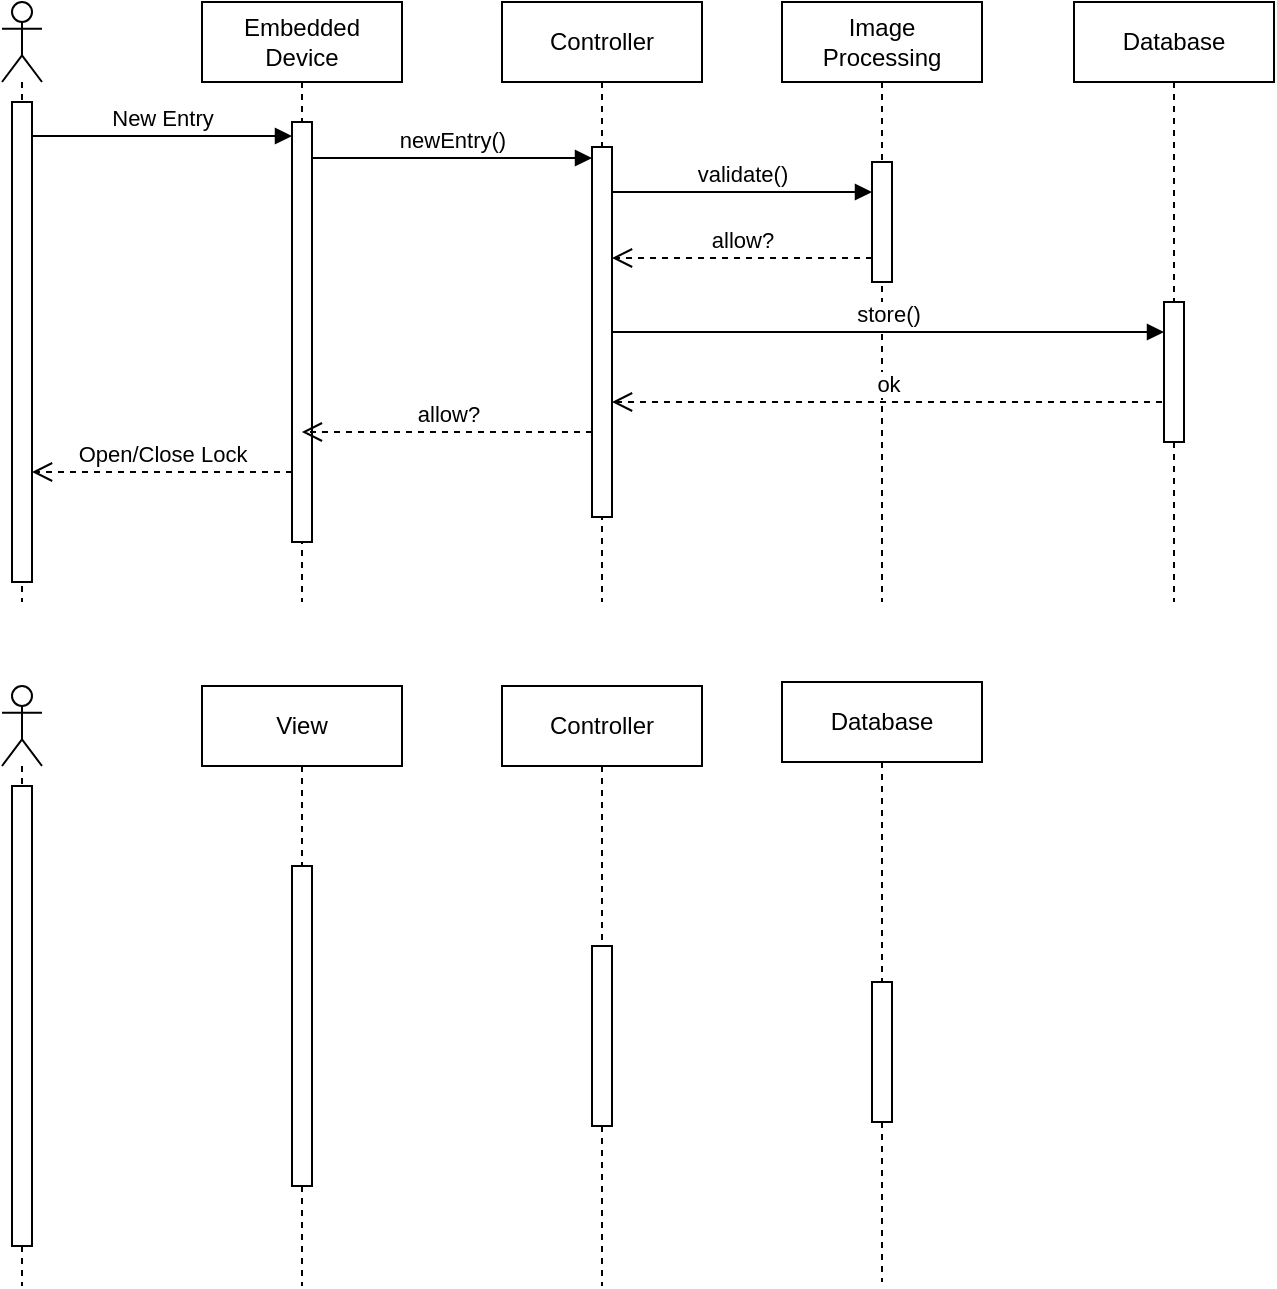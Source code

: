 <mxfile version="24.0.7" type="github">
  <diagram name="Page-1" id="WpCL8ZeLkiyB8eYFa57P">
    <mxGraphModel dx="1183" dy="617" grid="1" gridSize="10" guides="1" tooltips="1" connect="1" arrows="1" fold="1" page="1" pageScale="1" pageWidth="850" pageHeight="1100" math="0" shadow="0">
      <root>
        <mxCell id="0" />
        <mxCell id="1" parent="0" />
        <mxCell id="62rKB5Cqy3utpLoXq6eb-1" value="Embedded&lt;br&gt;Device" style="shape=umlLifeline;perimeter=lifelinePerimeter;whiteSpace=wrap;html=1;container=1;dropTarget=0;collapsible=0;recursiveResize=0;outlineConnect=0;portConstraint=eastwest;newEdgeStyle={&quot;curved&quot;:0,&quot;rounded&quot;:0};" vertex="1" parent="1">
          <mxGeometry x="160" y="30" width="100" height="300" as="geometry" />
        </mxCell>
        <mxCell id="62rKB5Cqy3utpLoXq6eb-2" value="" style="html=1;points=[[0,0,0,0,5],[0,1,0,0,-5],[1,0,0,0,5],[1,1,0,0,-5]];perimeter=orthogonalPerimeter;outlineConnect=0;targetShapes=umlLifeline;portConstraint=eastwest;newEdgeStyle={&quot;curved&quot;:0,&quot;rounded&quot;:0};" vertex="1" parent="62rKB5Cqy3utpLoXq6eb-1">
          <mxGeometry x="45" y="60" width="10" height="210" as="geometry" />
        </mxCell>
        <mxCell id="62rKB5Cqy3utpLoXq6eb-3" value="Database" style="shape=umlLifeline;perimeter=lifelinePerimeter;whiteSpace=wrap;html=1;container=1;dropTarget=0;collapsible=0;recursiveResize=0;outlineConnect=0;portConstraint=eastwest;newEdgeStyle={&quot;curved&quot;:0,&quot;rounded&quot;:0};" vertex="1" parent="1">
          <mxGeometry x="596" y="30" width="100" height="300" as="geometry" />
        </mxCell>
        <mxCell id="62rKB5Cqy3utpLoXq6eb-4" value="" style="html=1;points=[[0,0,0,0,5],[0,1,0,0,-5],[1,0,0,0,5],[1,1,0,0,-5]];perimeter=orthogonalPerimeter;outlineConnect=0;targetShapes=umlLifeline;portConstraint=eastwest;newEdgeStyle={&quot;curved&quot;:0,&quot;rounded&quot;:0};" vertex="1" parent="62rKB5Cqy3utpLoXq6eb-3">
          <mxGeometry x="45" y="150" width="10" height="70" as="geometry" />
        </mxCell>
        <mxCell id="62rKB5Cqy3utpLoXq6eb-5" value="Controller" style="shape=umlLifeline;perimeter=lifelinePerimeter;whiteSpace=wrap;html=1;container=1;dropTarget=0;collapsible=0;recursiveResize=0;outlineConnect=0;portConstraint=eastwest;newEdgeStyle={&quot;curved&quot;:0,&quot;rounded&quot;:0};" vertex="1" parent="1">
          <mxGeometry x="310" y="30" width="100" height="300" as="geometry" />
        </mxCell>
        <mxCell id="62rKB5Cqy3utpLoXq6eb-6" value="" style="html=1;points=[[0,0,0,0,5],[0,1,0,0,-5],[1,0,0,0,5],[1,1,0,0,-5]];perimeter=orthogonalPerimeter;outlineConnect=0;targetShapes=umlLifeline;portConstraint=eastwest;newEdgeStyle={&quot;curved&quot;:0,&quot;rounded&quot;:0};" vertex="1" parent="62rKB5Cqy3utpLoXq6eb-5">
          <mxGeometry x="45" y="72.5" width="10" height="185" as="geometry" />
        </mxCell>
        <mxCell id="62rKB5Cqy3utpLoXq6eb-7" value="Image&lt;br&gt;Processing" style="shape=umlLifeline;perimeter=lifelinePerimeter;whiteSpace=wrap;html=1;container=1;dropTarget=0;collapsible=0;recursiveResize=0;outlineConnect=0;portConstraint=eastwest;newEdgeStyle={&quot;curved&quot;:0,&quot;rounded&quot;:0};" vertex="1" parent="1">
          <mxGeometry x="450" y="30" width="100" height="300" as="geometry" />
        </mxCell>
        <mxCell id="62rKB5Cqy3utpLoXq6eb-8" value="" style="html=1;points=[[0,0,0,0,5],[0,1,0,0,-5],[1,0,0,0,5],[1,1,0,0,-5]];perimeter=orthogonalPerimeter;outlineConnect=0;targetShapes=umlLifeline;portConstraint=eastwest;newEdgeStyle={&quot;curved&quot;:0,&quot;rounded&quot;:0};" vertex="1" parent="62rKB5Cqy3utpLoXq6eb-7">
          <mxGeometry x="45" y="80" width="10" height="60" as="geometry" />
        </mxCell>
        <mxCell id="62rKB5Cqy3utpLoXq6eb-9" value="newEntry()" style="html=1;verticalAlign=bottom;endArrow=block;curved=0;rounded=0;" edge="1" parent="1">
          <mxGeometry width="80" relative="1" as="geometry">
            <mxPoint x="215" y="108.0" as="sourcePoint" />
            <mxPoint x="355" y="108" as="targetPoint" />
          </mxGeometry>
        </mxCell>
        <mxCell id="62rKB5Cqy3utpLoXq6eb-11" value="validate()" style="html=1;verticalAlign=bottom;endArrow=block;curved=0;rounded=0;" edge="1" parent="1">
          <mxGeometry width="80" relative="1" as="geometry">
            <mxPoint x="365" y="125.0" as="sourcePoint" />
            <mxPoint x="495" y="125" as="targetPoint" />
          </mxGeometry>
        </mxCell>
        <mxCell id="62rKB5Cqy3utpLoXq6eb-13" value="allow?" style="html=1;verticalAlign=bottom;endArrow=open;dashed=1;endSize=8;curved=0;rounded=0;" edge="1" parent="1">
          <mxGeometry relative="1" as="geometry">
            <mxPoint x="495" y="158" as="sourcePoint" />
            <mxPoint x="365" y="158" as="targetPoint" />
          </mxGeometry>
        </mxCell>
        <mxCell id="62rKB5Cqy3utpLoXq6eb-16" value="" style="shape=umlLifeline;perimeter=lifelinePerimeter;whiteSpace=wrap;html=1;container=1;dropTarget=0;collapsible=0;recursiveResize=0;outlineConnect=0;portConstraint=eastwest;newEdgeStyle={&quot;curved&quot;:0,&quot;rounded&quot;:0};participant=umlActor;" vertex="1" parent="1">
          <mxGeometry x="60" y="30" width="20" height="300" as="geometry" />
        </mxCell>
        <mxCell id="62rKB5Cqy3utpLoXq6eb-17" value="" style="html=1;points=[[0,0,0,0,5],[0,1,0,0,-5],[1,0,0,0,5],[1,1,0,0,-5]];perimeter=orthogonalPerimeter;outlineConnect=0;targetShapes=umlLifeline;portConstraint=eastwest;newEdgeStyle={&quot;curved&quot;:0,&quot;rounded&quot;:0};" vertex="1" parent="62rKB5Cqy3utpLoXq6eb-16">
          <mxGeometry x="5" y="50" width="10" height="240" as="geometry" />
        </mxCell>
        <mxCell id="62rKB5Cqy3utpLoXq6eb-18" value="New Entry" style="html=1;verticalAlign=bottom;endArrow=block;curved=0;rounded=0;" edge="1" parent="1" target="62rKB5Cqy3utpLoXq6eb-2">
          <mxGeometry width="80" relative="1" as="geometry">
            <mxPoint x="75" y="97" as="sourcePoint" />
            <mxPoint x="170" y="97" as="targetPoint" />
          </mxGeometry>
        </mxCell>
        <mxCell id="62rKB5Cqy3utpLoXq6eb-20" value="store()" style="html=1;verticalAlign=bottom;endArrow=block;curved=0;rounded=0;" edge="1" parent="1" source="62rKB5Cqy3utpLoXq6eb-6" target="62rKB5Cqy3utpLoXq6eb-4">
          <mxGeometry width="80" relative="1" as="geometry">
            <mxPoint x="370" y="190" as="sourcePoint" />
            <mxPoint x="450" y="190" as="targetPoint" />
          </mxGeometry>
        </mxCell>
        <mxCell id="62rKB5Cqy3utpLoXq6eb-21" value="ok" style="html=1;verticalAlign=bottom;endArrow=open;dashed=1;endSize=8;curved=0;rounded=0;" edge="1" parent="1" target="62rKB5Cqy3utpLoXq6eb-6">
          <mxGeometry relative="1" as="geometry">
            <mxPoint x="640" y="230" as="sourcePoint" />
            <mxPoint x="560" y="230" as="targetPoint" />
          </mxGeometry>
        </mxCell>
        <mxCell id="62rKB5Cqy3utpLoXq6eb-22" value="allow?" style="html=1;verticalAlign=bottom;endArrow=open;dashed=1;endSize=8;curved=0;rounded=0;" edge="1" parent="1">
          <mxGeometry relative="1" as="geometry">
            <mxPoint x="355" y="245" as="sourcePoint" />
            <mxPoint x="209.929" y="245" as="targetPoint" />
          </mxGeometry>
        </mxCell>
        <mxCell id="62rKB5Cqy3utpLoXq6eb-23" value="Open/Close Lock" style="html=1;verticalAlign=bottom;endArrow=open;dashed=1;endSize=8;curved=0;rounded=0;" edge="1" parent="1">
          <mxGeometry relative="1" as="geometry">
            <mxPoint x="205" y="265" as="sourcePoint" />
            <mxPoint x="75" y="265" as="targetPoint" />
          </mxGeometry>
        </mxCell>
        <mxCell id="62rKB5Cqy3utpLoXq6eb-31" value="" style="shape=umlLifeline;perimeter=lifelinePerimeter;whiteSpace=wrap;html=1;container=1;dropTarget=0;collapsible=0;recursiveResize=0;outlineConnect=0;portConstraint=eastwest;newEdgeStyle={&quot;curved&quot;:0,&quot;rounded&quot;:0};participant=umlActor;" vertex="1" parent="1">
          <mxGeometry x="60" y="372" width="20" height="300" as="geometry" />
        </mxCell>
        <mxCell id="62rKB5Cqy3utpLoXq6eb-32" value="" style="html=1;points=[[0,0,0,0,5],[0,1,0,0,-5],[1,0,0,0,5],[1,1,0,0,-5]];perimeter=orthogonalPerimeter;outlineConnect=0;targetShapes=umlLifeline;portConstraint=eastwest;newEdgeStyle={&quot;curved&quot;:0,&quot;rounded&quot;:0};" vertex="1" parent="62rKB5Cqy3utpLoXq6eb-31">
          <mxGeometry x="5" y="50" width="10" height="230" as="geometry" />
        </mxCell>
        <mxCell id="62rKB5Cqy3utpLoXq6eb-33" value="View" style="shape=umlLifeline;perimeter=lifelinePerimeter;whiteSpace=wrap;html=1;container=1;dropTarget=0;collapsible=0;recursiveResize=0;outlineConnect=0;portConstraint=eastwest;newEdgeStyle={&quot;curved&quot;:0,&quot;rounded&quot;:0};" vertex="1" parent="1">
          <mxGeometry x="160" y="372" width="100" height="300" as="geometry" />
        </mxCell>
        <mxCell id="62rKB5Cqy3utpLoXq6eb-34" value="" style="html=1;points=[[0,0,0,0,5],[0,1,0,0,-5],[1,0,0,0,5],[1,1,0,0,-5]];perimeter=orthogonalPerimeter;outlineConnect=0;targetShapes=umlLifeline;portConstraint=eastwest;newEdgeStyle={&quot;curved&quot;:0,&quot;rounded&quot;:0};" vertex="1" parent="62rKB5Cqy3utpLoXq6eb-33">
          <mxGeometry x="45" y="90" width="10" height="160" as="geometry" />
        </mxCell>
        <mxCell id="62rKB5Cqy3utpLoXq6eb-35" value="Controller" style="shape=umlLifeline;perimeter=lifelinePerimeter;whiteSpace=wrap;html=1;container=1;dropTarget=0;collapsible=0;recursiveResize=0;outlineConnect=0;portConstraint=eastwest;newEdgeStyle={&quot;curved&quot;:0,&quot;rounded&quot;:0};" vertex="1" parent="1">
          <mxGeometry x="310" y="372" width="100" height="300" as="geometry" />
        </mxCell>
        <mxCell id="62rKB5Cqy3utpLoXq6eb-36" value="" style="html=1;points=[[0,0,0,0,5],[0,1,0,0,-5],[1,0,0,0,5],[1,1,0,0,-5]];perimeter=orthogonalPerimeter;outlineConnect=0;targetShapes=umlLifeline;portConstraint=eastwest;newEdgeStyle={&quot;curved&quot;:0,&quot;rounded&quot;:0};" vertex="1" parent="62rKB5Cqy3utpLoXq6eb-35">
          <mxGeometry x="45" y="130" width="10" height="90" as="geometry" />
        </mxCell>
        <mxCell id="62rKB5Cqy3utpLoXq6eb-37" value="Database" style="shape=umlLifeline;perimeter=lifelinePerimeter;whiteSpace=wrap;html=1;container=1;dropTarget=0;collapsible=0;recursiveResize=0;outlineConnect=0;portConstraint=eastwest;newEdgeStyle={&quot;curved&quot;:0,&quot;rounded&quot;:0};" vertex="1" parent="1">
          <mxGeometry x="450" y="370" width="100" height="300" as="geometry" />
        </mxCell>
        <mxCell id="62rKB5Cqy3utpLoXq6eb-38" value="" style="html=1;points=[[0,0,0,0,5],[0,1,0,0,-5],[1,0,0,0,5],[1,1,0,0,-5]];perimeter=orthogonalPerimeter;outlineConnect=0;targetShapes=umlLifeline;portConstraint=eastwest;newEdgeStyle={&quot;curved&quot;:0,&quot;rounded&quot;:0};" vertex="1" parent="62rKB5Cqy3utpLoXq6eb-37">
          <mxGeometry x="45" y="150" width="10" height="70" as="geometry" />
        </mxCell>
      </root>
    </mxGraphModel>
  </diagram>
</mxfile>

